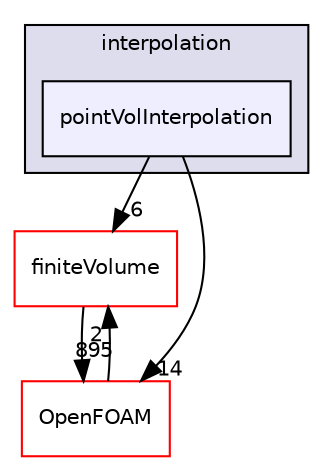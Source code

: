 digraph "src/optimisation/adjointOptimisation/adjoint/interpolation/pointVolInterpolation" {
  bgcolor=transparent;
  compound=true
  node [ fontsize="10", fontname="Helvetica"];
  edge [ labelfontsize="10", labelfontname="Helvetica"];
  subgraph clusterdir_61ddb358d70af38fb50f12bddb113391 {
    graph [ bgcolor="#ddddee", pencolor="black", label="interpolation" fontname="Helvetica", fontsize="10", URL="dir_61ddb358d70af38fb50f12bddb113391.html"]
  dir_5406b1024684b9fd4a164746441f7a86 [shape=box, label="pointVolInterpolation", style="filled", fillcolor="#eeeeff", pencolor="black", URL="dir_5406b1024684b9fd4a164746441f7a86.html"];
  }
  dir_9bd15774b555cf7259a6fa18f99fe99b [shape=box label="finiteVolume" color="red" URL="dir_9bd15774b555cf7259a6fa18f99fe99b.html"];
  dir_c5473ff19b20e6ec4dfe5c310b3778a8 [shape=box label="OpenFOAM" color="red" URL="dir_c5473ff19b20e6ec4dfe5c310b3778a8.html"];
  dir_9bd15774b555cf7259a6fa18f99fe99b->dir_c5473ff19b20e6ec4dfe5c310b3778a8 [headlabel="895", labeldistance=1.5 headhref="dir_000814_002151.html"];
  dir_5406b1024684b9fd4a164746441f7a86->dir_9bd15774b555cf7259a6fa18f99fe99b [headlabel="6", labeldistance=1.5 headhref="dir_002821_000814.html"];
  dir_5406b1024684b9fd4a164746441f7a86->dir_c5473ff19b20e6ec4dfe5c310b3778a8 [headlabel="14", labeldistance=1.5 headhref="dir_002821_002151.html"];
  dir_c5473ff19b20e6ec4dfe5c310b3778a8->dir_9bd15774b555cf7259a6fa18f99fe99b [headlabel="2", labeldistance=1.5 headhref="dir_002151_000814.html"];
}
